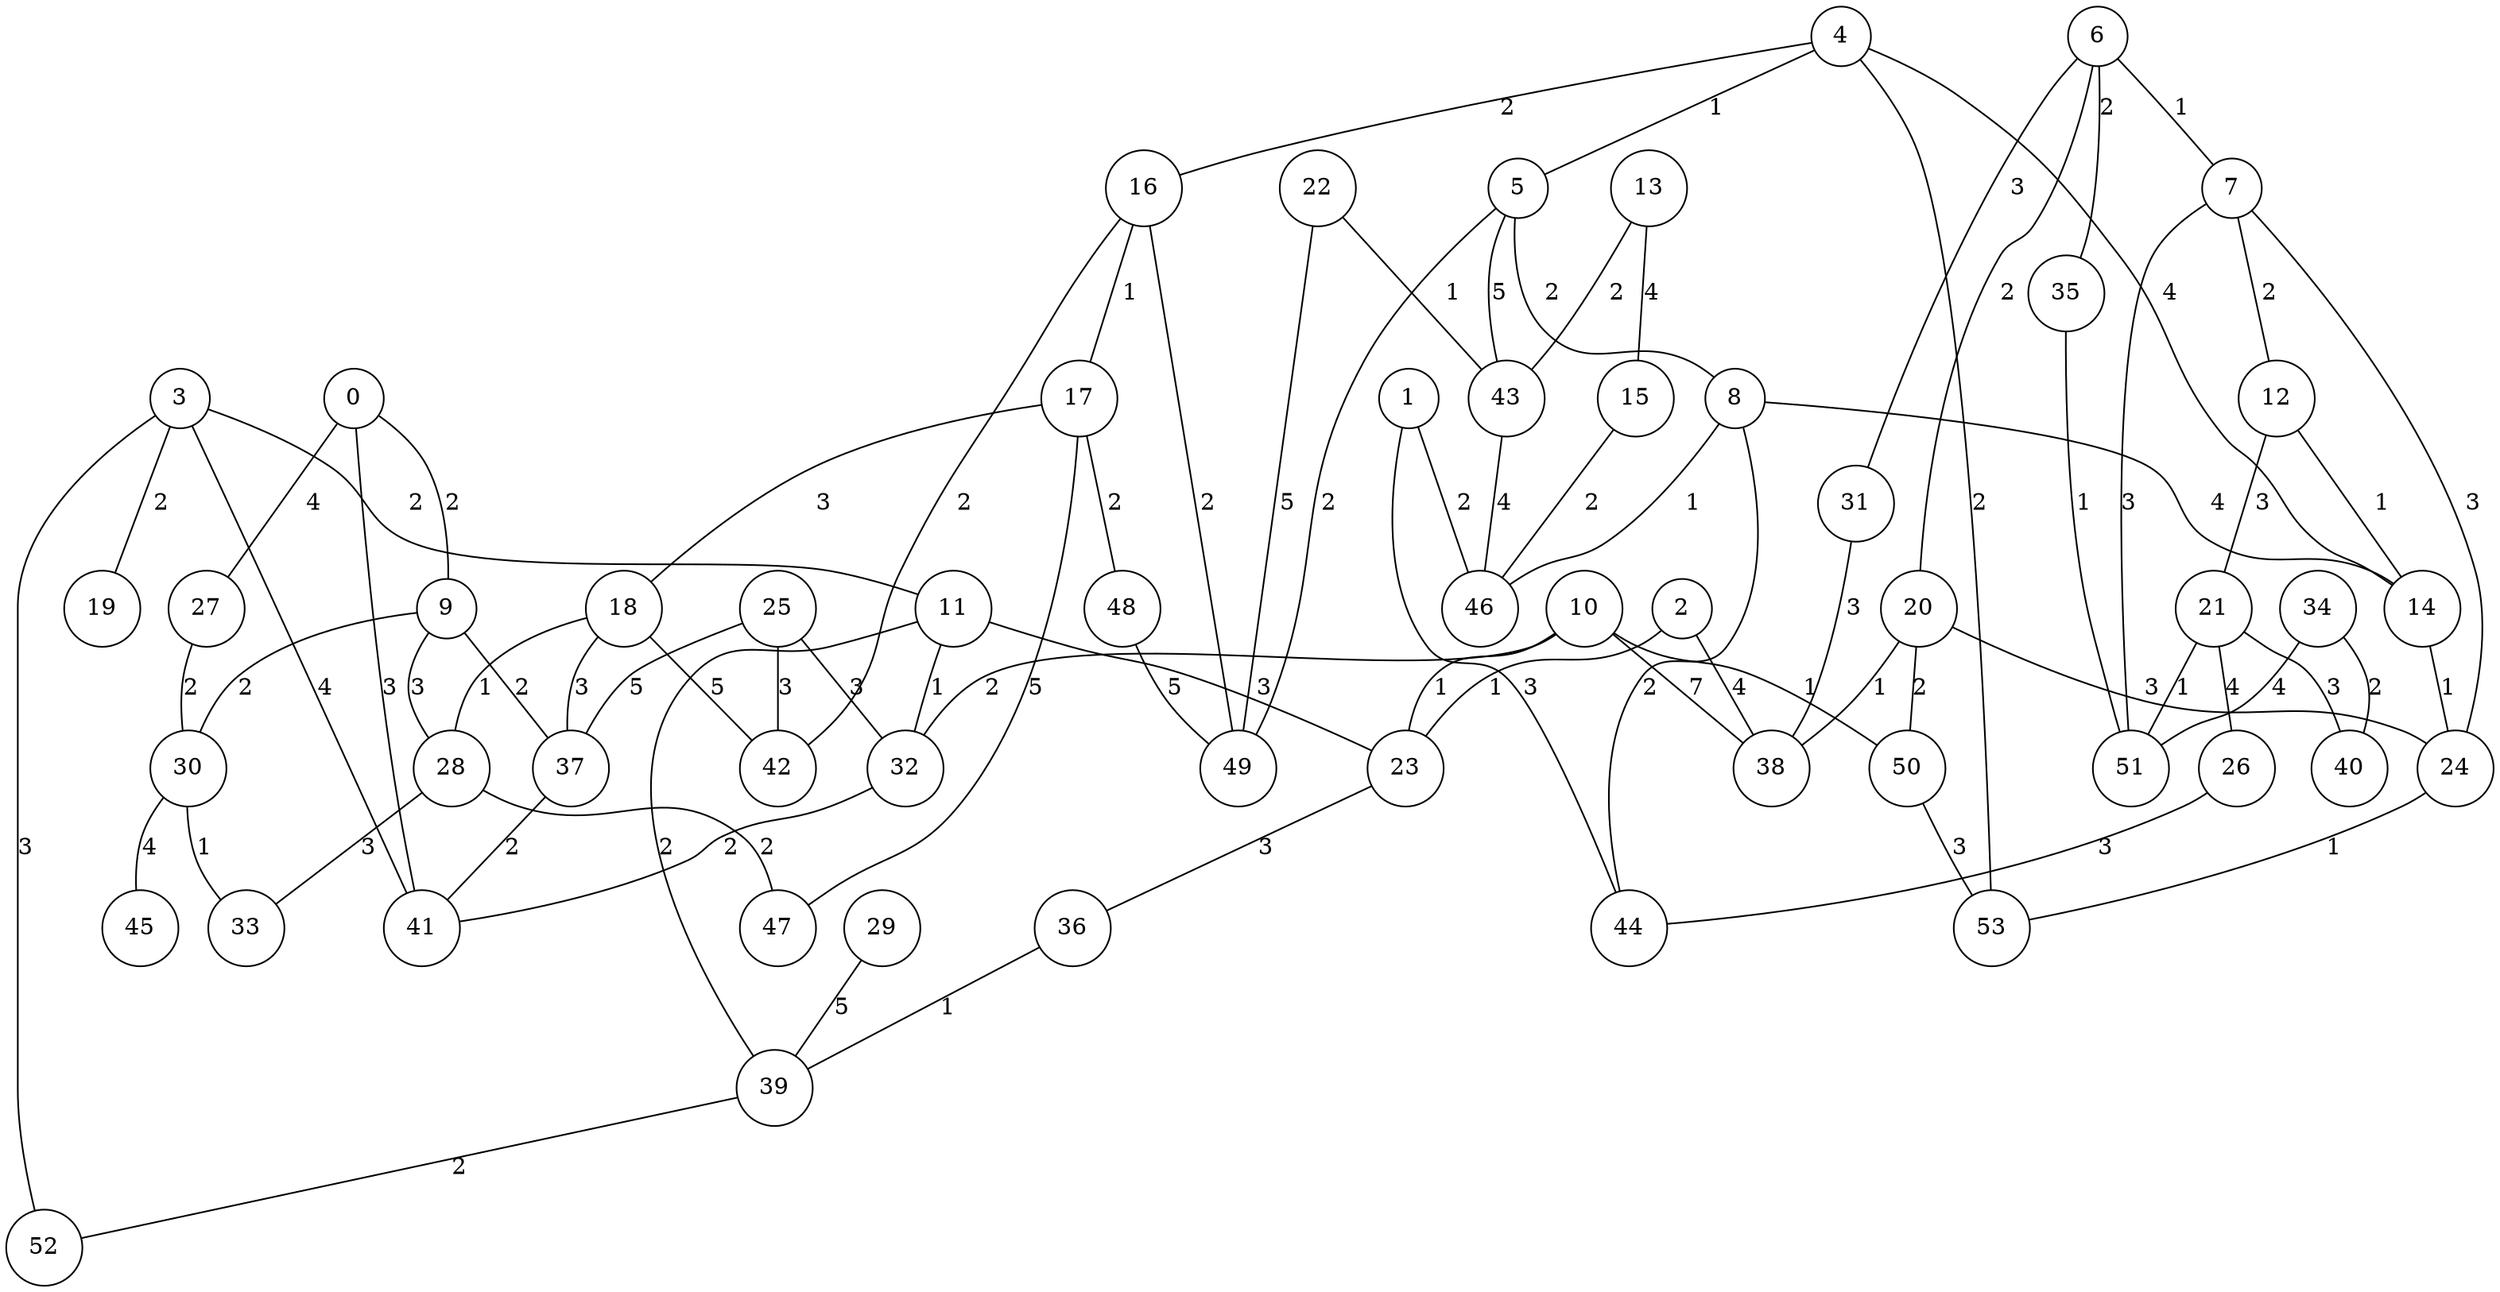 graph qubit_interaction_graph {
    node [shape=circle];
    0 -- 9 [label=2];
    0 -- 41 [label=3];
    0 -- 27 [label=4];
    1 -- 44 [label=3];
    1 -- 46 [label=2];
    2 -- 38 [label=4];
    2 -- 23 [label=1];
    3 -- 52 [label=3];
    3 -- 41 [label=4];
    3 -- 11 [label=2];
    3 -- 19 [label=2];
    4 -- 16 [label=2];
    4 -- 14 [label=4];
    4 -- 5 [label=1];
    4 -- 53 [label=2];
    5 -- 8 [label=2];
    5 -- 43 [label=5];
    5 -- 49 [label=2];
    6 -- 20 [label=2];
    6 -- 31 [label=3];
    6 -- 7 [label=1];
    6 -- 35 [label=2];
    7 -- 51 [label=3];
    7 -- 24 [label=3];
    7 -- 12 [label=2];
    8 -- 14 [label=4];
    8 -- 46 [label=1];
    8 -- 44 [label=2];
    9 -- 28 [label=3];
    9 -- 37 [label=2];
    9 -- 30 [label=2];
    10 -- 23 [label=1];
    10 -- 38 [label=7];
    10 -- 32 [label=2];
    10 -- 50 [label=1];
    11 -- 39 [label=2];
    11 -- 32 [label=1];
    11 -- 23 [label=3];
    12 -- 21 [label=3];
    12 -- 14 [label=1];
    13 -- 15 [label=4];
    13 -- 43 [label=2];
    14 -- 24 [label=1];
    15 -- 46 [label=2];
    16 -- 49 [label=2];
    16 -- 42 [label=2];
    16 -- 17 [label=1];
    17 -- 47 [label=5];
    17 -- 18 [label=3];
    17 -- 48 [label=2];
    18 -- 42 [label=5];
    18 -- 37 [label=3];
    18 -- 28 [label=1];
    20 -- 24 [label=3];
    20 -- 50 [label=2];
    20 -- 38 [label=1];
    21 -- 26 [label=4];
    21 -- 40 [label=3];
    21 -- 51 [label=1];
    22 -- 49 [label=5];
    22 -- 43 [label=1];
    23 -- 36 [label=3];
    24 -- 53 [label=1];
    25 -- 37 [label=5];
    25 -- 32 [label=3];
    25 -- 42 [label=3];
    26 -- 44 [label=3];
    27 -- 30 [label=2];
    28 -- 33 [label=3];
    28 -- 47 [label=2];
    29 -- 39 [label=5];
    30 -- 45 [label=4];
    30 -- 33 [label=1];
    31 -- 38 [label=3];
    32 -- 41 [label=2];
    34 -- 40 [label=2];
    34 -- 51 [label=4];
    35 -- 51 [label=1];
    36 -- 39 [label=1];
    37 -- 41 [label=2];
    39 -- 52 [label=2];
    43 -- 46 [label=4];
    48 -- 49 [label=5];
    50 -- 53 [label=3];
}